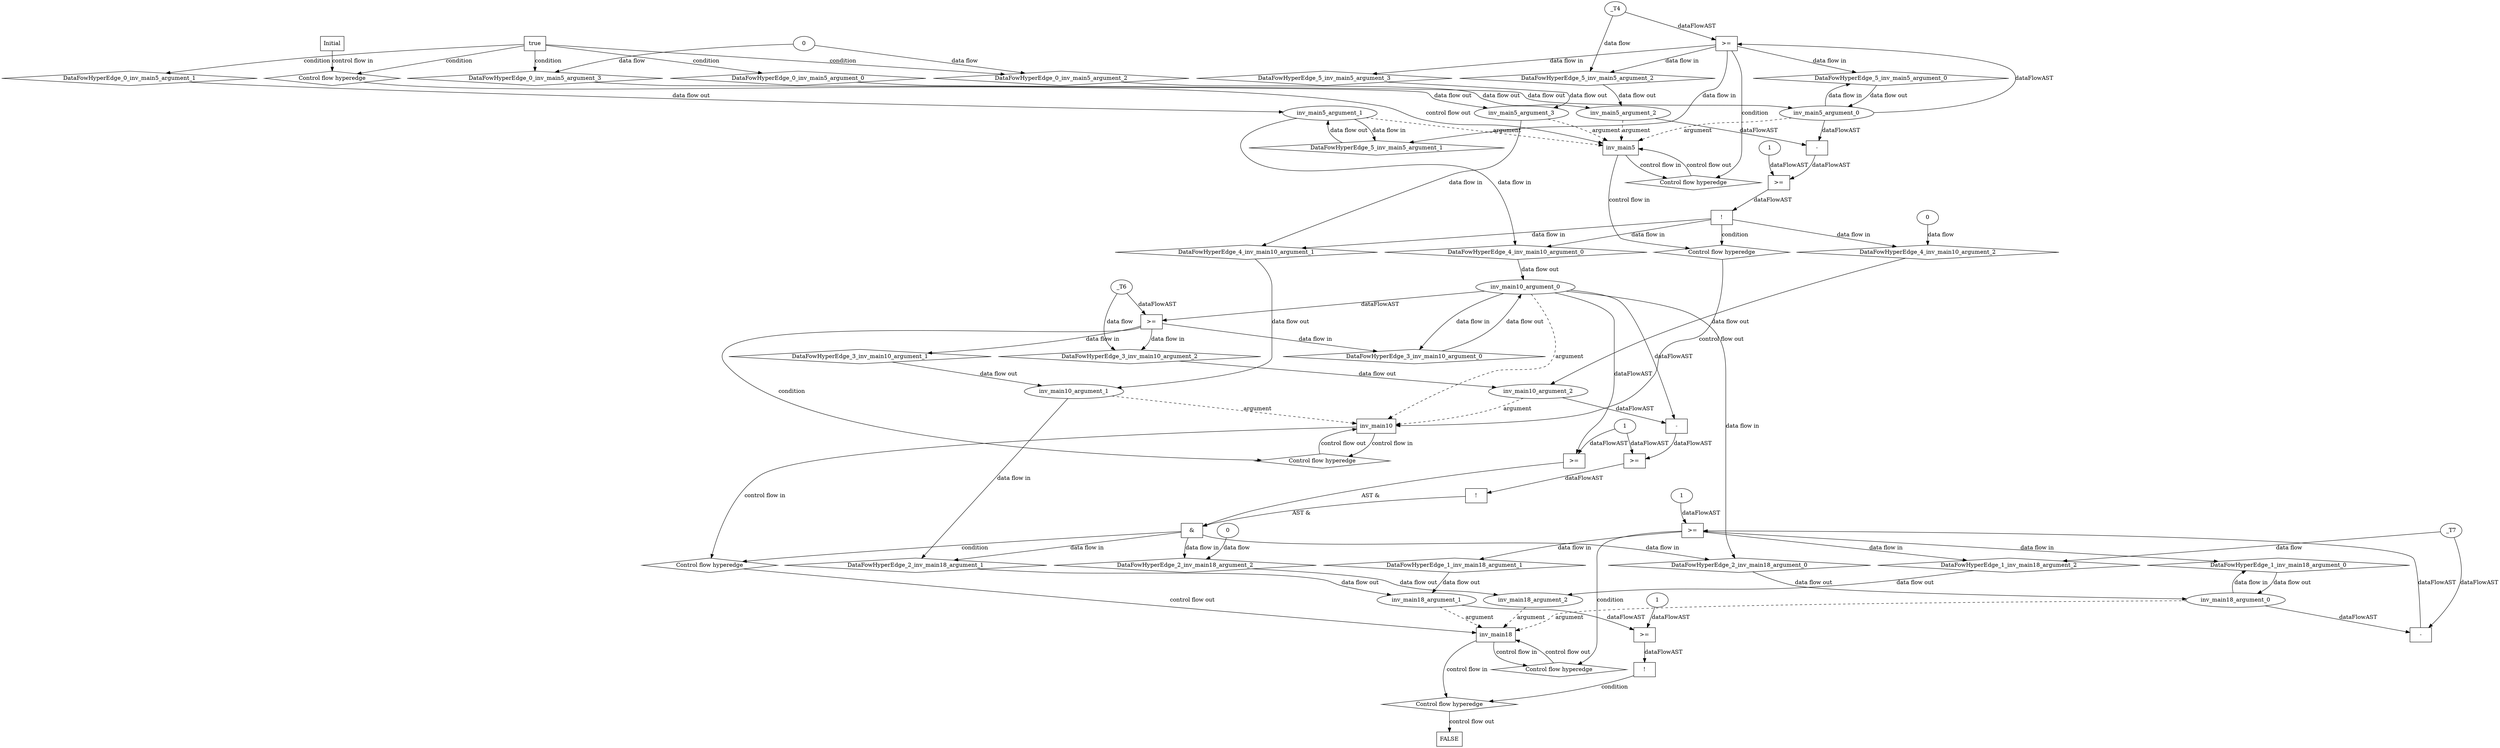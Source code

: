 digraph dag {
"inv_main10" [label="inv_main10" nodeName="inv_main10" class=cfn  shape="rect"];
"inv_main18" [label="inv_main18" nodeName="inv_main18" class=cfn  shape="rect"];
"inv_main5" [label="inv_main5" nodeName="inv_main5" class=cfn  shape="rect"];
FALSE [label="FALSE" nodeName=FALSE class=cfn  shape="rect"];
Initial [label="Initial" nodeName=Initial class=cfn  shape="rect"];
ControlFowHyperEdge_0 [label="Control flow hyperedge" nodeName=ControlFowHyperEdge_0 class=controlFlowHyperEdge shape="diamond"];
"Initial" -> ControlFowHyperEdge_0 [label="control flow in"]
ControlFowHyperEdge_0 -> "inv_main5" [label="control flow out"]
ControlFowHyperEdge_1 [label="Control flow hyperedge" nodeName=ControlFowHyperEdge_1 class=controlFlowHyperEdge shape="diamond"];
"inv_main18" -> ControlFowHyperEdge_1 [label="control flow in"]
ControlFowHyperEdge_1 -> "inv_main18" [label="control flow out"]
ControlFowHyperEdge_2 [label="Control flow hyperedge" nodeName=ControlFowHyperEdge_2 class=controlFlowHyperEdge shape="diamond"];
"inv_main10" -> ControlFowHyperEdge_2 [label="control flow in"]
ControlFowHyperEdge_2 -> "inv_main18" [label="control flow out"]
ControlFowHyperEdge_3 [label="Control flow hyperedge" nodeName=ControlFowHyperEdge_3 class=controlFlowHyperEdge shape="diamond"];
"inv_main10" -> ControlFowHyperEdge_3 [label="control flow in"]
ControlFowHyperEdge_3 -> "inv_main10" [label="control flow out"]
ControlFowHyperEdge_4 [label="Control flow hyperedge" nodeName=ControlFowHyperEdge_4 class=controlFlowHyperEdge shape="diamond"];
"inv_main5" -> ControlFowHyperEdge_4 [label="control flow in"]
ControlFowHyperEdge_4 -> "inv_main10" [label="control flow out"]
ControlFowHyperEdge_5 [label="Control flow hyperedge" nodeName=ControlFowHyperEdge_5 class=controlFlowHyperEdge shape="diamond"];
"inv_main5" -> ControlFowHyperEdge_5 [label="control flow in"]
ControlFowHyperEdge_5 -> "inv_main5" [label="control flow out"]
ControlFowHyperEdge_6 [label="Control flow hyperedge" nodeName=ControlFowHyperEdge_6 class=controlFlowHyperEdge shape="diamond"];
"inv_main18" -> ControlFowHyperEdge_6 [label="control flow in"]
ControlFowHyperEdge_6 -> "FALSE" [label="control flow out"]
"inv_main5_argument_0" [label="inv_main5_argument_0" nodeName=argument0 class=argument  head="inv_main5" shape="oval"];
"inv_main5_argument_0" -> "inv_main5"[label="argument" style="dashed"]
"inv_main5_argument_1" [label="inv_main5_argument_1" nodeName=argument1 class=argument  head="inv_main5" shape="oval"];
"inv_main5_argument_1" -> "inv_main5"[label="argument" style="dashed"]
"inv_main5_argument_2" [label="inv_main5_argument_2" nodeName=argument2 class=argument  head="inv_main5" shape="oval"];
"inv_main5_argument_2" -> "inv_main5"[label="argument" style="dashed"]
"inv_main5_argument_3" [label="inv_main5_argument_3" nodeName=argument3 class=argument  head="inv_main5" shape="oval"];
"inv_main5_argument_3" -> "inv_main5"[label="argument" style="dashed"]
"inv_main18_argument_0" [label="inv_main18_argument_0" nodeName=argument0 class=argument  head="inv_main18" shape="oval"];
"inv_main18_argument_0" -> "inv_main18"[label="argument" style="dashed"]
"inv_main18_argument_1" [label="inv_main18_argument_1" nodeName=argument1 class=argument  head="inv_main18" shape="oval"];
"inv_main18_argument_1" -> "inv_main18"[label="argument" style="dashed"]
"inv_main18_argument_2" [label="inv_main18_argument_2" nodeName=argument2 class=argument  head="inv_main18" shape="oval"];
"inv_main18_argument_2" -> "inv_main18"[label="argument" style="dashed"]
"inv_main10_argument_0" [label="inv_main10_argument_0" nodeName=argument0 class=argument  head="inv_main10" shape="oval"];
"inv_main10_argument_0" -> "inv_main10"[label="argument" style="dashed"]
"inv_main10_argument_1" [label="inv_main10_argument_1" nodeName=argument1 class=argument  head="inv_main10" shape="oval"];
"inv_main10_argument_1" -> "inv_main10"[label="argument" style="dashed"]
"inv_main10_argument_2" [label="inv_main10_argument_2" nodeName=argument2 class=argument  head="inv_main10" shape="oval"];
"inv_main10_argument_2" -> "inv_main10"[label="argument" style="dashed"]

"true_0" [label="true" nodeName="true_0" class=true shape="rect"];
"true_0" -> "ControlFowHyperEdge_0" [label="condition"];
"xxxinv_main5___Initial_0xxxdataFlow_0_node_0" [label="0" nodeName="xxxinv_main5___Initial_0xxxdataFlow_0_node_0" class=Literal ];

"xxxinv_main5___Initial_0xxxdataFlow_0_node_0" -> "DataFowHyperEdge_0_inv_main5_argument_2" [label="data flow"];

"xxxinv_main5___Initial_0xxxdataFlow_0_node_0" -> "DataFowHyperEdge_0_inv_main5_argument_3" [label="data flow"];
"xxxinv_main18___inv_main18_1xxxguard_0_node_0" [label=">=" nodeName="xxxinv_main18___inv_main18_1xxxguard_0_node_0" class=Operator  shape="rect"];
"xxxinv_main18___inv_main18_1xxxguard_0_node_1" [label="-" nodeName="xxxinv_main18___inv_main18_1xxxguard_0_node_1" class= Operator shape="rect"];
"xxxinv_main18___inv_main18_1xxxguard_0_node_4" [label="1" nodeName="xxxinv_main18___inv_main18_1xxxguard_0_node_4" class=Literal ];
"xxxinv_main18___inv_main18_1xxxguard_0_node_1" -> "xxxinv_main18___inv_main18_1xxxguard_0_node_0"[label="dataFlowAST"]
"xxxinv_main18___inv_main18_1xxxguard_0_node_4" -> "xxxinv_main18___inv_main18_1xxxguard_0_node_0"[label="dataFlowAST"]
"inv_main18_argument_0" -> "xxxinv_main18___inv_main18_1xxxguard_0_node_1"[label="dataFlowAST"]
"xxxinv_main18___inv_main18_1xxxdataFlow_0_node_0" -> "xxxinv_main18___inv_main18_1xxxguard_0_node_1"[label="dataFlowAST"]

"xxxinv_main18___inv_main18_1xxxguard_0_node_0" -> "ControlFowHyperEdge_1" [label="condition"];
"xxxinv_main18___inv_main18_1xxxdataFlow_0_node_0" [label="_T7" nodeName="xxxinv_main18___inv_main18_1xxxdataFlow_0_node_0" class=Constant ];

"xxxinv_main18___inv_main18_1xxxdataFlow_0_node_0" -> "DataFowHyperEdge_1_inv_main18_argument_2" [label="data flow"];
"xxxinv_main18___inv_main10_2xxx_and" [label="&" nodeName="xxxinv_main18___inv_main10_2xxx_and" class=Operator shape="rect"];
"xxxinv_main18___inv_main10_2xxxguard_0_node_0" [label="!" nodeName="xxxinv_main18___inv_main10_2xxxguard_0_node_0" class=Operator shape="rect"];
"xxxinv_main18___inv_main10_2xxxguard_0_node_1" [label=">=" nodeName="xxxinv_main18___inv_main10_2xxxguard_0_node_1" class=Operator  shape="rect"];
"xxxinv_main18___inv_main10_2xxxguard_0_node_2" [label="-" nodeName="xxxinv_main18___inv_main10_2xxxguard_0_node_2" class= Operator shape="rect"];
"xxxinv_main18___inv_main10_2xxxguard_0_node_5" [label="1" nodeName="xxxinv_main18___inv_main10_2xxxguard_0_node_5" class=Literal ];
"xxxinv_main18___inv_main10_2xxxguard_0_node_1" -> "xxxinv_main18___inv_main10_2xxxguard_0_node_0"[label="dataFlowAST"]
"xxxinv_main18___inv_main10_2xxxguard_0_node_2" -> "xxxinv_main18___inv_main10_2xxxguard_0_node_1"[label="dataFlowAST"]
"xxxinv_main18___inv_main10_2xxxguard_0_node_5" -> "xxxinv_main18___inv_main10_2xxxguard_0_node_1"[label="dataFlowAST"]
"inv_main10_argument_0" -> "xxxinv_main18___inv_main10_2xxxguard_0_node_2"[label="dataFlowAST"]
"inv_main10_argument_2" -> "xxxinv_main18___inv_main10_2xxxguard_0_node_2"[label="dataFlowAST"]

"xxxinv_main18___inv_main10_2xxxguard_0_node_0" -> "xxxinv_main18___inv_main10_2xxx_and" [label="AST &"];
"xxxinv_main18___inv_main10_2xxxguard1_node_0" [label=">=" nodeName="xxxinv_main18___inv_main10_2xxxguard1_node_0" class=Operator  shape="rect"];
"inv_main10_argument_0" -> "xxxinv_main18___inv_main10_2xxxguard1_node_0"[label="dataFlowAST"]
"xxxinv_main18___inv_main10_2xxxguard_0_node_5" -> "xxxinv_main18___inv_main10_2xxxguard1_node_0"[label="dataFlowAST"]

"xxxinv_main18___inv_main10_2xxxguard1_node_0" -> "xxxinv_main18___inv_main10_2xxx_and" [label="AST &"];
"xxxinv_main18___inv_main10_2xxx_and" -> "ControlFowHyperEdge_2" [label="condition"];
"xxxinv_main18___inv_main10_2xxxdataFlow_0_node_0" [label="0" nodeName="xxxinv_main18___inv_main10_2xxxdataFlow_0_node_0" class=Literal ];

"xxxinv_main18___inv_main10_2xxxdataFlow_0_node_0" -> "DataFowHyperEdge_2_inv_main18_argument_2" [label="data flow"];
"xxxinv_main10___inv_main10_3xxxguard_0_node_0" [label=">=" nodeName="xxxinv_main10___inv_main10_3xxxguard_0_node_0" class=Operator  shape="rect"];
"inv_main10_argument_0" -> "xxxinv_main10___inv_main10_3xxxguard_0_node_0"[label="dataFlowAST"]
"xxxinv_main10___inv_main10_3xxxdataFlow_0_node_0" -> "xxxinv_main10___inv_main10_3xxxguard_0_node_0"[label="dataFlowAST"]

"xxxinv_main10___inv_main10_3xxxguard_0_node_0" -> "ControlFowHyperEdge_3" [label="condition"];
"xxxinv_main10___inv_main10_3xxxdataFlow_0_node_0" [label="_T6" nodeName="xxxinv_main10___inv_main10_3xxxdataFlow_0_node_0" class=Constant ];

"xxxinv_main10___inv_main10_3xxxdataFlow_0_node_0" -> "DataFowHyperEdge_3_inv_main10_argument_2" [label="data flow"];
"xxxinv_main10___inv_main5_4xxxguard_0_node_0" [label="!" nodeName="xxxinv_main10___inv_main5_4xxxguard_0_node_0" class=Operator shape="rect"];
"xxxinv_main10___inv_main5_4xxxguard_0_node_1" [label=">=" nodeName="xxxinv_main10___inv_main5_4xxxguard_0_node_1" class=Operator  shape="rect"];
"xxxinv_main10___inv_main5_4xxxguard_0_node_2" [label="-" nodeName="xxxinv_main10___inv_main5_4xxxguard_0_node_2" class= Operator shape="rect"];
"xxxinv_main10___inv_main5_4xxxguard_0_node_5" [label="1" nodeName="xxxinv_main10___inv_main5_4xxxguard_0_node_5" class=Literal ];
"xxxinv_main10___inv_main5_4xxxguard_0_node_1" -> "xxxinv_main10___inv_main5_4xxxguard_0_node_0"[label="dataFlowAST"]
"xxxinv_main10___inv_main5_4xxxguard_0_node_2" -> "xxxinv_main10___inv_main5_4xxxguard_0_node_1"[label="dataFlowAST"]
"xxxinv_main10___inv_main5_4xxxguard_0_node_5" -> "xxxinv_main10___inv_main5_4xxxguard_0_node_1"[label="dataFlowAST"]
"inv_main5_argument_0" -> "xxxinv_main10___inv_main5_4xxxguard_0_node_2"[label="dataFlowAST"]
"inv_main5_argument_2" -> "xxxinv_main10___inv_main5_4xxxguard_0_node_2"[label="dataFlowAST"]

"xxxinv_main10___inv_main5_4xxxguard_0_node_0" -> "ControlFowHyperEdge_4" [label="condition"];
"xxxinv_main10___inv_main5_4xxxdataFlow_0_node_0" [label="0" nodeName="xxxinv_main10___inv_main5_4xxxdataFlow_0_node_0" class=Literal ];

"xxxinv_main10___inv_main5_4xxxdataFlow_0_node_0" -> "DataFowHyperEdge_4_inv_main10_argument_2" [label="data flow"];
"xxxinv_main5___inv_main5_5xxxguard_0_node_0" [label=">=" nodeName="xxxinv_main5___inv_main5_5xxxguard_0_node_0" class=Operator  shape="rect"];
"inv_main5_argument_0" -> "xxxinv_main5___inv_main5_5xxxguard_0_node_0"[label="dataFlowAST"]
"xxxinv_main5___inv_main5_5xxxdataFlow_0_node_0" -> "xxxinv_main5___inv_main5_5xxxguard_0_node_0"[label="dataFlowAST"]

"xxxinv_main5___inv_main5_5xxxguard_0_node_0" -> "ControlFowHyperEdge_5" [label="condition"];
"xxxinv_main5___inv_main5_5xxxdataFlow_0_node_0" [label="_T4" nodeName="xxxinv_main5___inv_main5_5xxxdataFlow_0_node_0" class=Constant ];

"xxxinv_main5___inv_main5_5xxxdataFlow_0_node_0" -> "DataFowHyperEdge_5_inv_main5_argument_2" [label="data flow"];
"xxxFALSE___inv_main18_6xxxguard_0_node_0" [label="!" nodeName="xxxFALSE___inv_main18_6xxxguard_0_node_0" class=Operator shape="rect"];
"xxxFALSE___inv_main18_6xxxguard_0_node_1" [label=">=" nodeName="xxxFALSE___inv_main18_6xxxguard_0_node_1" class=Operator  shape="rect"];
"xxxFALSE___inv_main18_6xxxguard_0_node_3" [label="1" nodeName="xxxFALSE___inv_main18_6xxxguard_0_node_3" class=Literal ];
"xxxFALSE___inv_main18_6xxxguard_0_node_1" -> "xxxFALSE___inv_main18_6xxxguard_0_node_0"[label="dataFlowAST"]
"inv_main18_argument_1" -> "xxxFALSE___inv_main18_6xxxguard_0_node_1"[label="dataFlowAST"]
"xxxFALSE___inv_main18_6xxxguard_0_node_3" -> "xxxFALSE___inv_main18_6xxxguard_0_node_1"[label="dataFlowAST"]

"xxxFALSE___inv_main18_6xxxguard_0_node_0" -> "ControlFowHyperEdge_6" [label="condition"];
"DataFowHyperEdge_0_inv_main5_argument_0" [label="DataFowHyperEdge_0_inv_main5_argument_0" nodeName="DataFowHyperEdge_0_inv_main5_argument_0" class=DataFlowHyperedge shape="diamond"];
"DataFowHyperEdge_0_inv_main5_argument_0" -> "inv_main5_argument_0"[label="data flow out"]
"true_0" -> "DataFowHyperEdge_0_inv_main5_argument_0" [label="condition"];
"DataFowHyperEdge_0_inv_main5_argument_1" [label="DataFowHyperEdge_0_inv_main5_argument_1" nodeName="DataFowHyperEdge_0_inv_main5_argument_1" class=DataFlowHyperedge shape="diamond"];
"DataFowHyperEdge_0_inv_main5_argument_1" -> "inv_main5_argument_1"[label="data flow out"]
"true_0" -> "DataFowHyperEdge_0_inv_main5_argument_1" [label="condition"];
"DataFowHyperEdge_0_inv_main5_argument_2" [label="DataFowHyperEdge_0_inv_main5_argument_2" nodeName="DataFowHyperEdge_0_inv_main5_argument_2" class=DataFlowHyperedge shape="diamond"];
"DataFowHyperEdge_0_inv_main5_argument_2" -> "inv_main5_argument_2"[label="data flow out"]
"true_0" -> "DataFowHyperEdge_0_inv_main5_argument_2" [label="condition"];
"DataFowHyperEdge_0_inv_main5_argument_3" [label="DataFowHyperEdge_0_inv_main5_argument_3" nodeName="DataFowHyperEdge_0_inv_main5_argument_3" class=DataFlowHyperedge shape="diamond"];
"DataFowHyperEdge_0_inv_main5_argument_3" -> "inv_main5_argument_3"[label="data flow out"]
"true_0" -> "DataFowHyperEdge_0_inv_main5_argument_3" [label="condition"];
"DataFowHyperEdge_1_inv_main18_argument_0" [label="DataFowHyperEdge_1_inv_main18_argument_0" nodeName="DataFowHyperEdge_1_inv_main18_argument_0" class=DataFlowHyperedge shape="diamond"];
"DataFowHyperEdge_1_inv_main18_argument_0" -> "inv_main18_argument_0"[label="data flow out"]
"xxxinv_main18___inv_main18_1xxxguard_0_node_0" -> "DataFowHyperEdge_1_inv_main18_argument_0"[label="data flow in"]
"DataFowHyperEdge_1_inv_main18_argument_1" [label="DataFowHyperEdge_1_inv_main18_argument_1" nodeName="DataFowHyperEdge_1_inv_main18_argument_1" class=DataFlowHyperedge shape="diamond"];
"DataFowHyperEdge_1_inv_main18_argument_1" -> "inv_main18_argument_1"[label="data flow out"]
"xxxinv_main18___inv_main18_1xxxguard_0_node_0" -> "DataFowHyperEdge_1_inv_main18_argument_1"[label="data flow in"]
"DataFowHyperEdge_1_inv_main18_argument_2" [label="DataFowHyperEdge_1_inv_main18_argument_2" nodeName="DataFowHyperEdge_1_inv_main18_argument_2" class=DataFlowHyperedge shape="diamond"];
"DataFowHyperEdge_1_inv_main18_argument_2" -> "inv_main18_argument_2"[label="data flow out"]
"xxxinv_main18___inv_main18_1xxxguard_0_node_0" -> "DataFowHyperEdge_1_inv_main18_argument_2"[label="data flow in"]
"DataFowHyperEdge_2_inv_main18_argument_0" [label="DataFowHyperEdge_2_inv_main18_argument_0" nodeName="DataFowHyperEdge_2_inv_main18_argument_0" class=DataFlowHyperedge shape="diamond"];
"DataFowHyperEdge_2_inv_main18_argument_0" -> "inv_main18_argument_0"[label="data flow out"]
"xxxinv_main18___inv_main10_2xxx_and" -> "DataFowHyperEdge_2_inv_main18_argument_0"[label="data flow in"]
"DataFowHyperEdge_2_inv_main18_argument_1" [label="DataFowHyperEdge_2_inv_main18_argument_1" nodeName="DataFowHyperEdge_2_inv_main18_argument_1" class=DataFlowHyperedge shape="diamond"];
"DataFowHyperEdge_2_inv_main18_argument_1" -> "inv_main18_argument_1"[label="data flow out"]
"xxxinv_main18___inv_main10_2xxx_and" -> "DataFowHyperEdge_2_inv_main18_argument_1"[label="data flow in"]
"DataFowHyperEdge_2_inv_main18_argument_2" [label="DataFowHyperEdge_2_inv_main18_argument_2" nodeName="DataFowHyperEdge_2_inv_main18_argument_2" class=DataFlowHyperedge shape="diamond"];
"DataFowHyperEdge_2_inv_main18_argument_2" -> "inv_main18_argument_2"[label="data flow out"]
"xxxinv_main18___inv_main10_2xxx_and" -> "DataFowHyperEdge_2_inv_main18_argument_2"[label="data flow in"]
"DataFowHyperEdge_3_inv_main10_argument_0" [label="DataFowHyperEdge_3_inv_main10_argument_0" nodeName="DataFowHyperEdge_3_inv_main10_argument_0" class=DataFlowHyperedge shape="diamond"];
"DataFowHyperEdge_3_inv_main10_argument_0" -> "inv_main10_argument_0"[label="data flow out"]
"xxxinv_main10___inv_main10_3xxxguard_0_node_0" -> "DataFowHyperEdge_3_inv_main10_argument_0"[label="data flow in"]
"DataFowHyperEdge_3_inv_main10_argument_1" [label="DataFowHyperEdge_3_inv_main10_argument_1" nodeName="DataFowHyperEdge_3_inv_main10_argument_1" class=DataFlowHyperedge shape="diamond"];
"DataFowHyperEdge_3_inv_main10_argument_1" -> "inv_main10_argument_1"[label="data flow out"]
"xxxinv_main10___inv_main10_3xxxguard_0_node_0" -> "DataFowHyperEdge_3_inv_main10_argument_1"[label="data flow in"]
"DataFowHyperEdge_3_inv_main10_argument_2" [label="DataFowHyperEdge_3_inv_main10_argument_2" nodeName="DataFowHyperEdge_3_inv_main10_argument_2" class=DataFlowHyperedge shape="diamond"];
"DataFowHyperEdge_3_inv_main10_argument_2" -> "inv_main10_argument_2"[label="data flow out"]
"xxxinv_main10___inv_main10_3xxxguard_0_node_0" -> "DataFowHyperEdge_3_inv_main10_argument_2"[label="data flow in"]
"DataFowHyperEdge_4_inv_main10_argument_0" [label="DataFowHyperEdge_4_inv_main10_argument_0" nodeName="DataFowHyperEdge_4_inv_main10_argument_0" class=DataFlowHyperedge shape="diamond"];
"DataFowHyperEdge_4_inv_main10_argument_0" -> "inv_main10_argument_0"[label="data flow out"]
"xxxinv_main10___inv_main5_4xxxguard_0_node_0" -> "DataFowHyperEdge_4_inv_main10_argument_0"[label="data flow in"]
"DataFowHyperEdge_4_inv_main10_argument_1" [label="DataFowHyperEdge_4_inv_main10_argument_1" nodeName="DataFowHyperEdge_4_inv_main10_argument_1" class=DataFlowHyperedge shape="diamond"];
"DataFowHyperEdge_4_inv_main10_argument_1" -> "inv_main10_argument_1"[label="data flow out"]
"xxxinv_main10___inv_main5_4xxxguard_0_node_0" -> "DataFowHyperEdge_4_inv_main10_argument_1"[label="data flow in"]
"DataFowHyperEdge_4_inv_main10_argument_2" [label="DataFowHyperEdge_4_inv_main10_argument_2" nodeName="DataFowHyperEdge_4_inv_main10_argument_2" class=DataFlowHyperedge shape="diamond"];
"DataFowHyperEdge_4_inv_main10_argument_2" -> "inv_main10_argument_2"[label="data flow out"]
"xxxinv_main10___inv_main5_4xxxguard_0_node_0" -> "DataFowHyperEdge_4_inv_main10_argument_2"[label="data flow in"]
"DataFowHyperEdge_5_inv_main5_argument_0" [label="DataFowHyperEdge_5_inv_main5_argument_0" nodeName="DataFowHyperEdge_5_inv_main5_argument_0" class=DataFlowHyperedge shape="diamond"];
"DataFowHyperEdge_5_inv_main5_argument_0" -> "inv_main5_argument_0"[label="data flow out"]
"xxxinv_main5___inv_main5_5xxxguard_0_node_0" -> "DataFowHyperEdge_5_inv_main5_argument_0"[label="data flow in"]
"DataFowHyperEdge_5_inv_main5_argument_1" [label="DataFowHyperEdge_5_inv_main5_argument_1" nodeName="DataFowHyperEdge_5_inv_main5_argument_1" class=DataFlowHyperedge shape="diamond"];
"DataFowHyperEdge_5_inv_main5_argument_1" -> "inv_main5_argument_1"[label="data flow out"]
"xxxinv_main5___inv_main5_5xxxguard_0_node_0" -> "DataFowHyperEdge_5_inv_main5_argument_1"[label="data flow in"]
"DataFowHyperEdge_5_inv_main5_argument_2" [label="DataFowHyperEdge_5_inv_main5_argument_2" nodeName="DataFowHyperEdge_5_inv_main5_argument_2" class=DataFlowHyperedge shape="diamond"];
"DataFowHyperEdge_5_inv_main5_argument_2" -> "inv_main5_argument_2"[label="data flow out"]
"xxxinv_main5___inv_main5_5xxxguard_0_node_0" -> "DataFowHyperEdge_5_inv_main5_argument_2"[label="data flow in"]
"DataFowHyperEdge_5_inv_main5_argument_3" [label="DataFowHyperEdge_5_inv_main5_argument_3" nodeName="DataFowHyperEdge_5_inv_main5_argument_3" class=DataFlowHyperedge shape="diamond"];
"DataFowHyperEdge_5_inv_main5_argument_3" -> "inv_main5_argument_3"[label="data flow out"]
"xxxinv_main5___inv_main5_5xxxguard_0_node_0" -> "DataFowHyperEdge_5_inv_main5_argument_3"[label="data flow in"]
"inv_main18_argument_0" -> "DataFowHyperEdge_1_inv_main18_argument_0"[label="data flow in"]
"inv_main10_argument_0" -> "DataFowHyperEdge_2_inv_main18_argument_0"[label="data flow in"]
"inv_main10_argument_1" -> "DataFowHyperEdge_2_inv_main18_argument_1"[label="data flow in"]
"inv_main10_argument_0" -> "DataFowHyperEdge_3_inv_main10_argument_0"[label="data flow in"]
"inv_main5_argument_1" -> "DataFowHyperEdge_4_inv_main10_argument_0"[label="data flow in"]
"inv_main5_argument_3" -> "DataFowHyperEdge_4_inv_main10_argument_1"[label="data flow in"]
"inv_main5_argument_0" -> "DataFowHyperEdge_5_inv_main5_argument_0"[label="data flow in"]
"inv_main5_argument_1" -> "DataFowHyperEdge_5_inv_main5_argument_1"[label="data flow in"]




}
